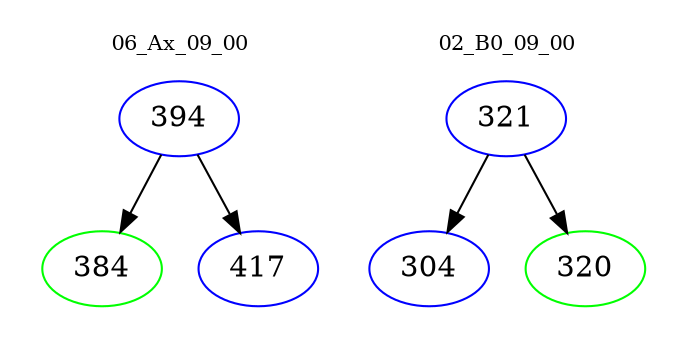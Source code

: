 digraph{
subgraph cluster_0 {
color = white
label = "06_Ax_09_00";
fontsize=10;
T0_394 [label="394", color="blue"]
T0_394 -> T0_384 [color="black"]
T0_384 [label="384", color="green"]
T0_394 -> T0_417 [color="black"]
T0_417 [label="417", color="blue"]
}
subgraph cluster_1 {
color = white
label = "02_B0_09_00";
fontsize=10;
T1_321 [label="321", color="blue"]
T1_321 -> T1_304 [color="black"]
T1_304 [label="304", color="blue"]
T1_321 -> T1_320 [color="black"]
T1_320 [label="320", color="green"]
}
}
